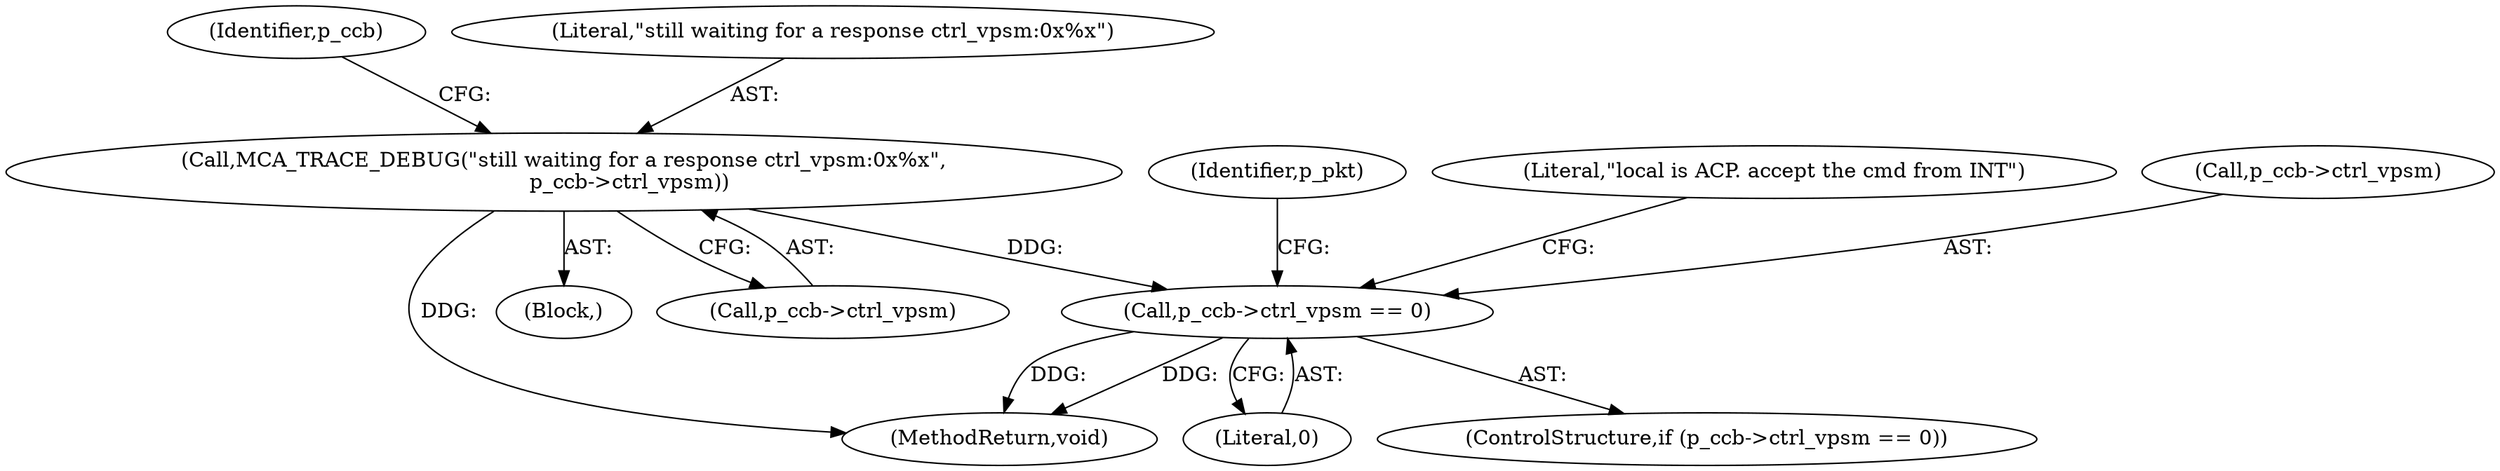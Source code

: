 digraph "0_Android_5216e6120160b28d76e9ee4dff9995e772647511@pointer" {
"1000301" [label="(Call,p_ccb->ctrl_vpsm == 0)"];
"1000295" [label="(Call,MCA_TRACE_DEBUG(\"still waiting for a response ctrl_vpsm:0x%x\",\n                    p_ccb->ctrl_vpsm))"];
"1000294" [label="(Block,)"];
"1000300" [label="(ControlStructure,if (p_ccb->ctrl_vpsm == 0))"];
"1000303" [label="(Identifier,p_ccb)"];
"1000350" [label="(Identifier,p_pkt)"];
"1000297" [label="(Call,p_ccb->ctrl_vpsm)"];
"1000301" [label="(Call,p_ccb->ctrl_vpsm == 0)"];
"1000308" [label="(Literal,\"local is ACP. accept the cmd from INT\")"];
"1000302" [label="(Call,p_ccb->ctrl_vpsm)"];
"1000760" [label="(MethodReturn,void)"];
"1000305" [label="(Literal,0)"];
"1000295" [label="(Call,MCA_TRACE_DEBUG(\"still waiting for a response ctrl_vpsm:0x%x\",\n                    p_ccb->ctrl_vpsm))"];
"1000296" [label="(Literal,\"still waiting for a response ctrl_vpsm:0x%x\")"];
"1000301" -> "1000300"  [label="AST: "];
"1000301" -> "1000305"  [label="CFG: "];
"1000302" -> "1000301"  [label="AST: "];
"1000305" -> "1000301"  [label="AST: "];
"1000308" -> "1000301"  [label="CFG: "];
"1000350" -> "1000301"  [label="CFG: "];
"1000301" -> "1000760"  [label="DDG: "];
"1000301" -> "1000760"  [label="DDG: "];
"1000295" -> "1000301"  [label="DDG: "];
"1000295" -> "1000294"  [label="AST: "];
"1000295" -> "1000297"  [label="CFG: "];
"1000296" -> "1000295"  [label="AST: "];
"1000297" -> "1000295"  [label="AST: "];
"1000303" -> "1000295"  [label="CFG: "];
"1000295" -> "1000760"  [label="DDG: "];
}
